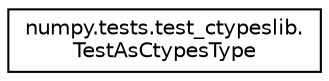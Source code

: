 digraph "Graphical Class Hierarchy"
{
 // LATEX_PDF_SIZE
  edge [fontname="Helvetica",fontsize="10",labelfontname="Helvetica",labelfontsize="10"];
  node [fontname="Helvetica",fontsize="10",shape=record];
  rankdir="LR";
  Node0 [label="numpy.tests.test_ctypeslib.\lTestAsCtypesType",height=0.2,width=0.4,color="black", fillcolor="white", style="filled",URL="$classnumpy_1_1tests_1_1test__ctypeslib_1_1TestAsCtypesType.html",tooltip=" "];
}
